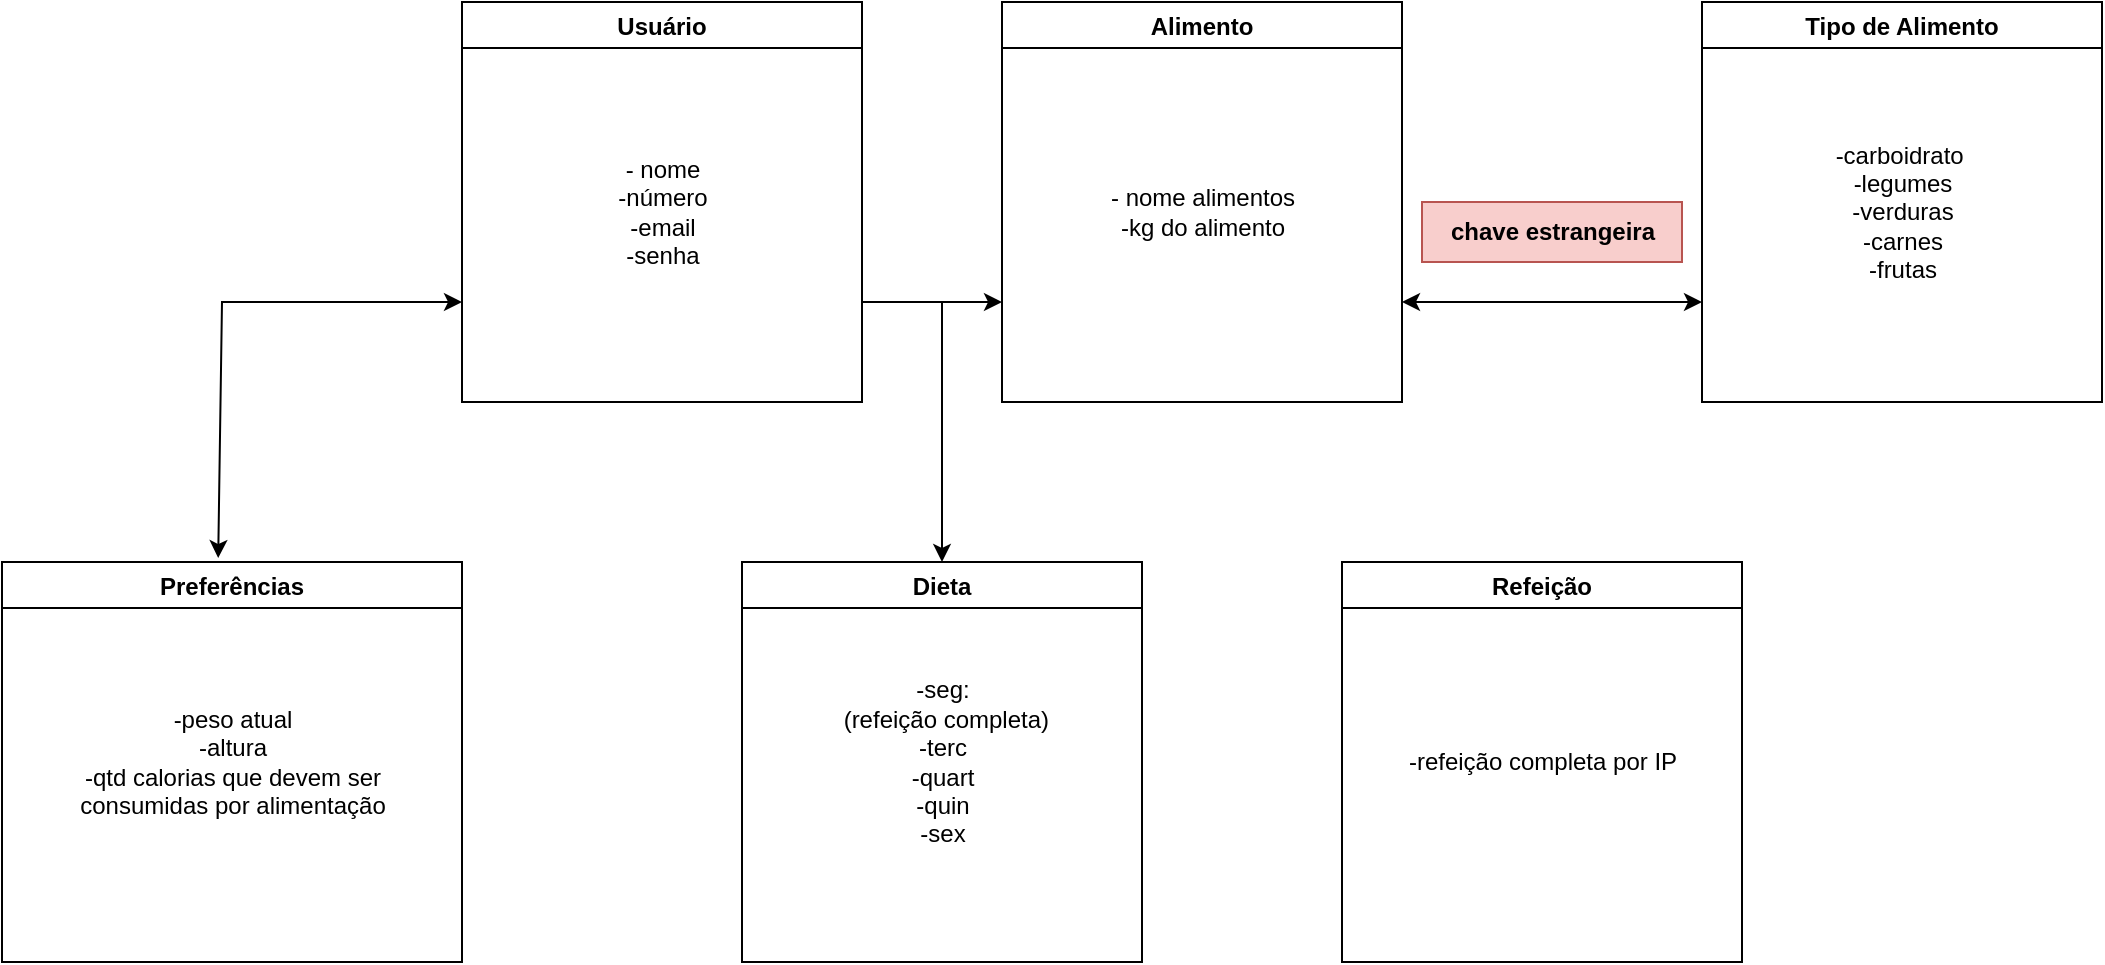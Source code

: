 <mxfile version="20.4.0" type="device"><diagram id="D7TlFocIKVH5g727k0Tv" name="Página-1"><mxGraphModel dx="1929" dy="614" grid="1" gridSize="10" guides="1" tooltips="1" connect="1" arrows="1" fold="1" page="1" pageScale="1" pageWidth="827" pageHeight="1169" math="0" shadow="0"><root><mxCell id="0"/><mxCell id="1" parent="0"/><mxCell id="6_ywHrAEWiwWeD_JIyDd-3" value="Usuário" style="swimlane;" vertex="1" parent="1"><mxGeometry x="60" y="90" width="200" height="200" as="geometry"/></mxCell><mxCell id="6_ywHrAEWiwWeD_JIyDd-18" value="- nome&lt;br&gt;-número&lt;br&gt;-email&lt;br&gt;-senha" style="text;html=1;align=center;verticalAlign=middle;resizable=0;points=[];autosize=1;strokeColor=none;fillColor=none;" vertex="1" parent="6_ywHrAEWiwWeD_JIyDd-3"><mxGeometry x="65" y="70" width="70" height="70" as="geometry"/></mxCell><mxCell id="6_ywHrAEWiwWeD_JIyDd-4" value="Alimento" style="swimlane;" vertex="1" parent="1"><mxGeometry x="330" y="90" width="200" height="200" as="geometry"/></mxCell><mxCell id="6_ywHrAEWiwWeD_JIyDd-21" value="- nome alimentos&lt;br&gt;-kg do alimento" style="text;html=1;align=center;verticalAlign=middle;resizable=0;points=[];autosize=1;strokeColor=none;fillColor=none;" vertex="1" parent="6_ywHrAEWiwWeD_JIyDd-4"><mxGeometry x="40" y="85" width="120" height="40" as="geometry"/></mxCell><mxCell id="6_ywHrAEWiwWeD_JIyDd-5" value="Tipo de Alimento" style="swimlane;" vertex="1" parent="1"><mxGeometry x="680" y="90" width="200" height="200" as="geometry"/></mxCell><mxCell id="6_ywHrAEWiwWeD_JIyDd-22" value="-carboidrato&amp;nbsp;&lt;br&gt;-legumes&lt;br&gt;-verduras&lt;br&gt;-carnes&lt;br&gt;-frutas" style="text;html=1;align=center;verticalAlign=middle;resizable=0;points=[];autosize=1;strokeColor=none;fillColor=none;" vertex="1" parent="6_ywHrAEWiwWeD_JIyDd-5"><mxGeometry x="55" y="60" width="90" height="90" as="geometry"/></mxCell><mxCell id="6_ywHrAEWiwWeD_JIyDd-6" value="Dieta" style="swimlane;" vertex="1" parent="1"><mxGeometry x="200" y="370" width="200" height="200" as="geometry"/></mxCell><mxCell id="6_ywHrAEWiwWeD_JIyDd-23" value="-seg:&lt;br&gt;&amp;nbsp;(refeição completa)&lt;br&gt;-terc&lt;br&gt;-quart&lt;br&gt;-quin&lt;br&gt;-sex" style="text;html=1;align=center;verticalAlign=middle;resizable=0;points=[];autosize=1;strokeColor=none;fillColor=none;rotation=0;" vertex="1" parent="6_ywHrAEWiwWeD_JIyDd-6"><mxGeometry x="35" y="50" width="130" height="100" as="geometry"/></mxCell><mxCell id="6_ywHrAEWiwWeD_JIyDd-7" value="Preferências" style="swimlane;" vertex="1" parent="1"><mxGeometry x="-170" y="370" width="230" height="200" as="geometry"/></mxCell><mxCell id="6_ywHrAEWiwWeD_JIyDd-20" value="-peso atual&lt;br&gt;-altura&lt;br&gt;-qtd calorias que devem ser &lt;br&gt;consumidas por alimentação" style="text;html=1;align=center;verticalAlign=middle;resizable=0;points=[];autosize=1;strokeColor=none;fillColor=none;" vertex="1" parent="6_ywHrAEWiwWeD_JIyDd-7"><mxGeometry x="25" y="65" width="180" height="70" as="geometry"/></mxCell><mxCell id="6_ywHrAEWiwWeD_JIyDd-13" value="" style="endArrow=classic;html=1;rounded=0;entryX=0;entryY=0.75;entryDx=0;entryDy=0;exitX=1;exitY=0.75;exitDx=0;exitDy=0;" edge="1" parent="1" source="6_ywHrAEWiwWeD_JIyDd-3" target="6_ywHrAEWiwWeD_JIyDd-4"><mxGeometry width="50" height="50" relative="1" as="geometry"><mxPoint x="260" y="220" as="sourcePoint"/><mxPoint x="320" y="190" as="targetPoint"/></mxGeometry></mxCell><mxCell id="6_ywHrAEWiwWeD_JIyDd-16" value="" style="endArrow=classic;startArrow=classic;html=1;rounded=0;exitX=0.47;exitY=-0.01;exitDx=0;exitDy=0;exitPerimeter=0;entryX=0;entryY=0.75;entryDx=0;entryDy=0;" edge="1" parent="1" source="6_ywHrAEWiwWeD_JIyDd-7" target="6_ywHrAEWiwWeD_JIyDd-3"><mxGeometry width="50" height="50" relative="1" as="geometry"><mxPoint x="-60" y="350" as="sourcePoint"/><mxPoint x="60" y="210" as="targetPoint"/><Array as="points"><mxPoint x="-60" y="240"/></Array></mxGeometry></mxCell><mxCell id="6_ywHrAEWiwWeD_JIyDd-17" value="" style="endArrow=classic;html=1;rounded=0;entryX=0.5;entryY=0;entryDx=0;entryDy=0;" edge="1" parent="1" target="6_ywHrAEWiwWeD_JIyDd-6"><mxGeometry width="50" height="50" relative="1" as="geometry"><mxPoint x="300" y="240" as="sourcePoint"/><mxPoint x="320" y="280" as="targetPoint"/></mxGeometry></mxCell><mxCell id="6_ywHrAEWiwWeD_JIyDd-24" value="chave estrangeira" style="text;html=1;align=center;verticalAlign=middle;resizable=0;points=[];autosize=1;strokeColor=#b85450;fillColor=#f8cecc;fontStyle=1" vertex="1" parent="1"><mxGeometry x="540" y="190" width="130" height="30" as="geometry"/></mxCell><mxCell id="6_ywHrAEWiwWeD_JIyDd-25" value="" style="endArrow=classic;startArrow=classic;html=1;rounded=0;exitX=1;exitY=0.75;exitDx=0;exitDy=0;entryX=0;entryY=0.75;entryDx=0;entryDy=0;" edge="1" parent="1" source="6_ywHrAEWiwWeD_JIyDd-4" target="6_ywHrAEWiwWeD_JIyDd-5"><mxGeometry width="50" height="50" relative="1" as="geometry"><mxPoint x="590" y="290" as="sourcePoint"/><mxPoint x="640" y="240" as="targetPoint"/></mxGeometry></mxCell><mxCell id="6_ywHrAEWiwWeD_JIyDd-26" value="Refeição" style="swimlane;" vertex="1" parent="1"><mxGeometry x="500" y="370" width="200" height="200" as="geometry"/></mxCell><mxCell id="6_ywHrAEWiwWeD_JIyDd-27" value="-refeição completa por IP" style="text;html=1;align=center;verticalAlign=middle;resizable=0;points=[];autosize=1;strokeColor=none;fillColor=none;rotation=0;" vertex="1" parent="6_ywHrAEWiwWeD_JIyDd-26"><mxGeometry x="20" y="85" width="160" height="30" as="geometry"/></mxCell></root></mxGraphModel></diagram></mxfile>